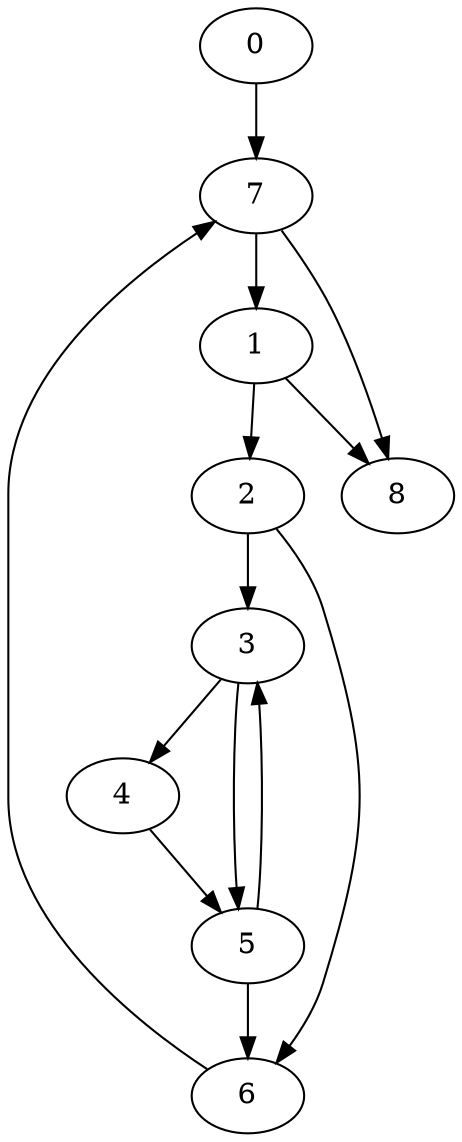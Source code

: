 digraph {
	0
	1
	2
	3
	4
	5
	6
	7
	8
	2 -> 6
	5 -> 6
	0 -> 7
	6 -> 7
	1 -> 8
	7 -> 8
	7 -> 1
	1 -> 2
	5 -> 3
	2 -> 3
	3 -> 4
	3 -> 5
	4 -> 5
}
